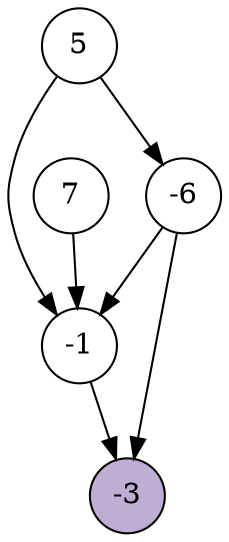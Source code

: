 digraph g {
    node[shape=circle fixedsize=true style=filled fillcolor=white colorscheme=accent8 ];

    a[label="5" pos="-1,1!"];
    b[label="-6" pos=".5,1!"];
    c[label="-1" pos=".5,-.5!"];
    e[label="7" pos="-1,-.5!"];
    f[label="-3" fillcolor="2" pos="1.5,0.25!"];
    a->b;
    b->c;
    b,c->{f};
    a,e->c;
}
